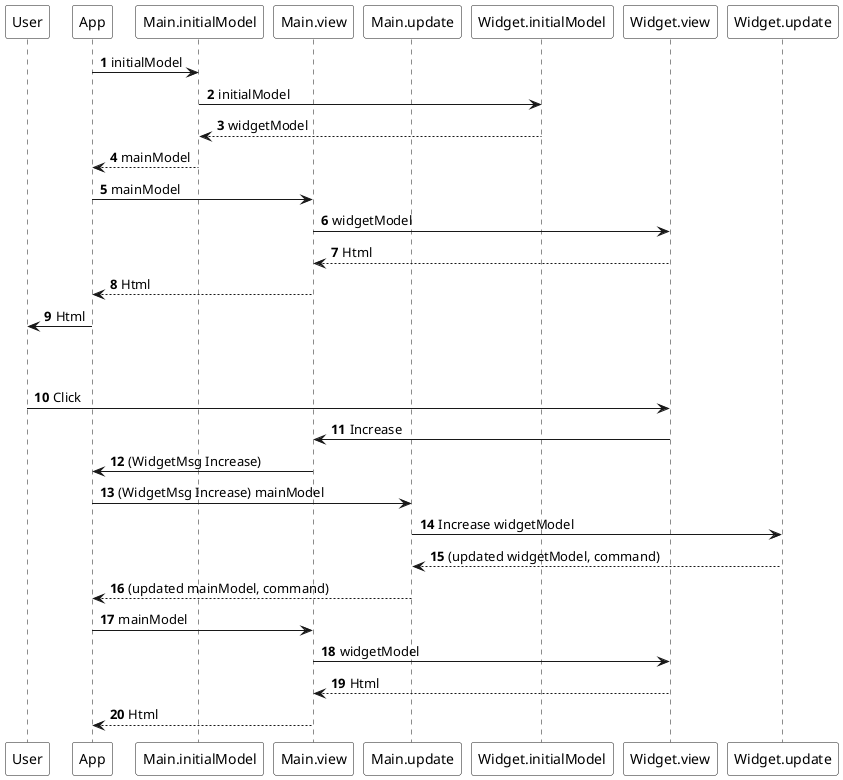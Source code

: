 @startuml
autonumber
participant User #white
participant App #white
participant Main.initialModel as Mim #white
participant Main.view as MV #white
participant Main.update as MU #white
participant Widget.initialModel as Wim #white
participant Widget.view as WV #white
participant Widget.update as WU #white

App -> Mim: initialModel
Mim -> Wim: initialModel
Wim --> Mim: widgetModel
Mim --> App: mainModel
App -> MV : mainModel
MV -> WV : widgetModel
WV --> MV : Html
MV --> App : Html
App -> User : Html
|||
|||
User -> WV : Click
WV -> MV: Increase
MV -> App: (WidgetMsg Increase)
App -> MU: (WidgetMsg Increase) mainModel
MU -> WU : Increase widgetModel
WU --> MU: (updated widgetModel, command)
MU --> App: (updated mainModel, command)
App -> MV : mainModel
MV -> WV : widgetModel
WV --> MV : Html
MV --> App : Html
@enduml
